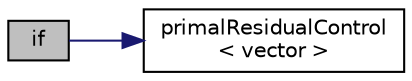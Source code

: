 digraph "if"
{
  bgcolor="transparent";
  edge [fontname="Helvetica",fontsize="10",labelfontname="Helvetica",labelfontsize="10"];
  node [fontname="Helvetica",fontsize="10",shape=record];
  rankdir="LR";
  Node4 [label="if",height=0.2,width=0.4,color="black", fillcolor="grey75", style="filled", fontcolor="black"];
  Node4 -> Node5 [color="midnightblue",fontsize="10",style="solid",fontname="Helvetica"];
  Node5 [label="primalResidualControl\l\< vector \>",height=0.2,width=0.4,color="black",URL="$UEqnRhoSimpleC_8H.html#ab03da5eb035bcd35dbc32d1045d0f908"];
}
